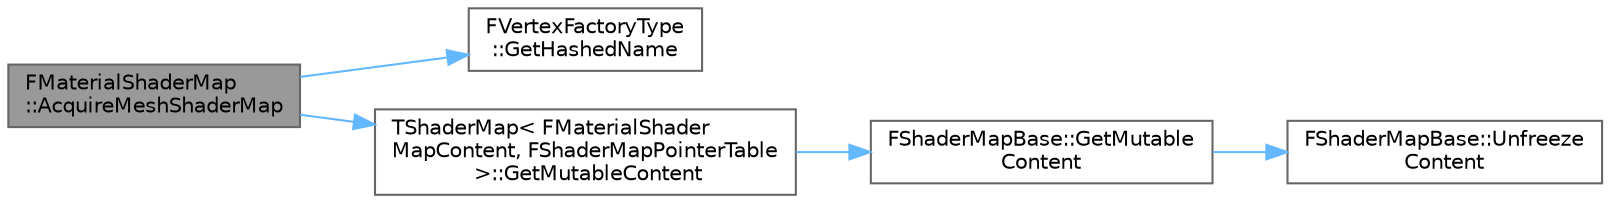 digraph "FMaterialShaderMap::AcquireMeshShaderMap"
{
 // INTERACTIVE_SVG=YES
 // LATEX_PDF_SIZE
  bgcolor="transparent";
  edge [fontname=Helvetica,fontsize=10,labelfontname=Helvetica,labelfontsize=10];
  node [fontname=Helvetica,fontsize=10,shape=box,height=0.2,width=0.4];
  rankdir="LR";
  Node1 [id="Node000001",label="FMaterialShaderMap\l::AcquireMeshShaderMap",height=0.2,width=0.4,color="gray40", fillcolor="grey60", style="filled", fontcolor="black",tooltip=" "];
  Node1 -> Node2 [id="edge1_Node000001_Node000002",color="steelblue1",style="solid",tooltip=" "];
  Node2 [id="Node000002",label="FVertexFactoryType\l::GetHashedName",height=0.2,width=0.4,color="grey40", fillcolor="white", style="filled",URL="$d5/de1/classFVertexFactoryType.html#a7559ecf8b53cadcb99f57771d31abe7b",tooltip=" "];
  Node1 -> Node3 [id="edge2_Node000001_Node000003",color="steelblue1",style="solid",tooltip=" "];
  Node3 [id="Node000003",label="TShaderMap\< FMaterialShader\lMapContent, FShaderMapPointerTable\l \>::GetMutableContent",height=0.2,width=0.4,color="grey40", fillcolor="white", style="filled",URL="$d2/da5/classTShaderMap.html#a74b7a7589d94fb6d67bbc31e3e92a74e",tooltip=" "];
  Node3 -> Node4 [id="edge3_Node000003_Node000004",color="steelblue1",style="solid",tooltip=" "];
  Node4 [id="Node000004",label="FShaderMapBase::GetMutable\lContent",height=0.2,width=0.4,color="grey40", fillcolor="white", style="filled",URL="$d2/df4/classFShaderMapBase.html#a6d71b8f52517aeaffda0ff5e45f90a74",tooltip=" "];
  Node4 -> Node5 [id="edge4_Node000004_Node000005",color="steelblue1",style="solid",tooltip=" "];
  Node5 [id="Node000005",label="FShaderMapBase::Unfreeze\lContent",height=0.2,width=0.4,color="grey40", fillcolor="white", style="filled",URL="$d2/df4/classFShaderMapBase.html#ae9594717acf83483f8818877847b1a37",tooltip=" "];
}
